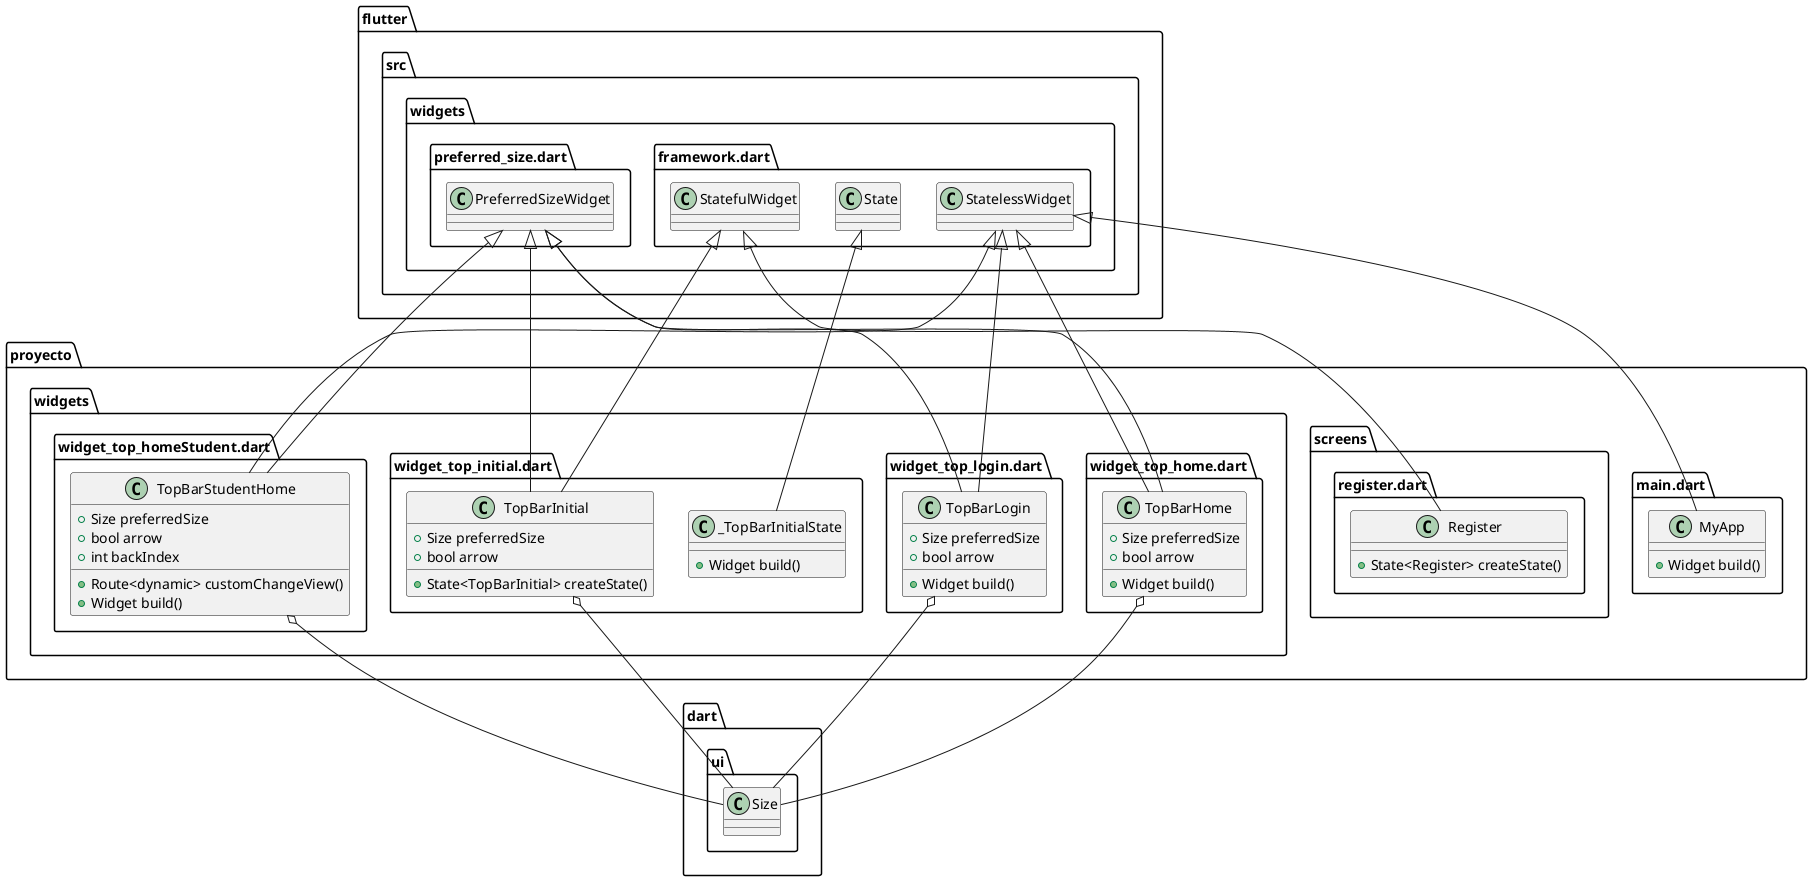 @startuml OKDiario
set namespaceSeparator ::

class "proyecto::main.dart::MyApp" {
  +Widget build()
}

"flutter::src::widgets::framework.dart::StatelessWidget" <|-- "proyecto::main.dart::MyApp"

class "proyecto::screens::register.dart::Register" {
  +State<Register> createState()
}

"flutter::src::widgets::framework.dart::StatefulWidget" <|-- "proyecto::screens::register.dart::Register"

class "proyecto::widgets::widget_top_home.dart::TopBarHome" {
  +Size preferredSize
  +bool arrow
  +Widget build()
}

"proyecto::widgets::widget_top_home.dart::TopBarHome" o-- "dart::ui::Size"
"flutter::src::widgets::framework.dart::StatelessWidget" <|-- "proyecto::widgets::widget_top_home.dart::TopBarHome"
"flutter::src::widgets::preferred_size.dart::PreferredSizeWidget" <|-- "proyecto::widgets::widget_top_home.dart::TopBarHome"

class "proyecto::widgets::widget_top_login.dart::TopBarLogin" {
  +Size preferredSize
  +bool arrow
  +Widget build()
}

"proyecto::widgets::widget_top_login.dart::TopBarLogin" o-- "dart::ui::Size"
"flutter::src::widgets::framework.dart::StatelessWidget" <|-- "proyecto::widgets::widget_top_login.dart::TopBarLogin"
"flutter::src::widgets::preferred_size.dart::PreferredSizeWidget" <|-- "proyecto::widgets::widget_top_login.dart::TopBarLogin"

class "proyecto::widgets::widget_top_initial.dart::TopBarInitial" {
  +Size preferredSize
  +bool arrow
  +State<TopBarInitial> createState()
}

"proyecto::widgets::widget_top_initial.dart::TopBarInitial" o-- "dart::ui::Size"
"flutter::src::widgets::framework.dart::StatefulWidget" <|-- "proyecto::widgets::widget_top_initial.dart::TopBarInitial"
"flutter::src::widgets::preferred_size.dart::PreferredSizeWidget" <|-- "proyecto::widgets::widget_top_initial.dart::TopBarInitial"

class "proyecto::widgets::widget_top_initial.dart::_TopBarInitialState" {
  +Widget build()
}

"flutter::src::widgets::framework.dart::State" <|-- "proyecto::widgets::widget_top_initial.dart::_TopBarInitialState"

class "proyecto::widgets::widget_top_homeStudent.dart::TopBarStudentHome" {
  +Size preferredSize
  +bool arrow
  +int backIndex
  +Route<dynamic> customChangeView()
  +Widget build()
}

"proyecto::widgets::widget_top_homeStudent.dart::TopBarStudentHome" o-- "dart::ui::Size"
"flutter::src::widgets::framework.dart::StatelessWidget" <|-- "proyecto::widgets::widget_top_homeStudent.dart::TopBarStudentHome"
"flutter::src::widgets::preferred_size.dart::PreferredSizeWidget" <|-- "proyecto::widgets::widget_top_homeStudent.dart::TopBarStudentHome"


@enduml